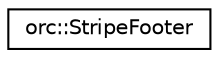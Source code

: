 digraph "Graphical Class Hierarchy"
{
  edge [fontname="Helvetica",fontsize="10",labelfontname="Helvetica",labelfontsize="10"];
  node [fontname="Helvetica",fontsize="10",shape=record];
  rankdir="LR";
  Node0 [label="orc::StripeFooter",height=0.2,width=0.4,color="black", fillcolor="white", style="filled",URL="$structorc_1_1StripeFooter.html"];
}
